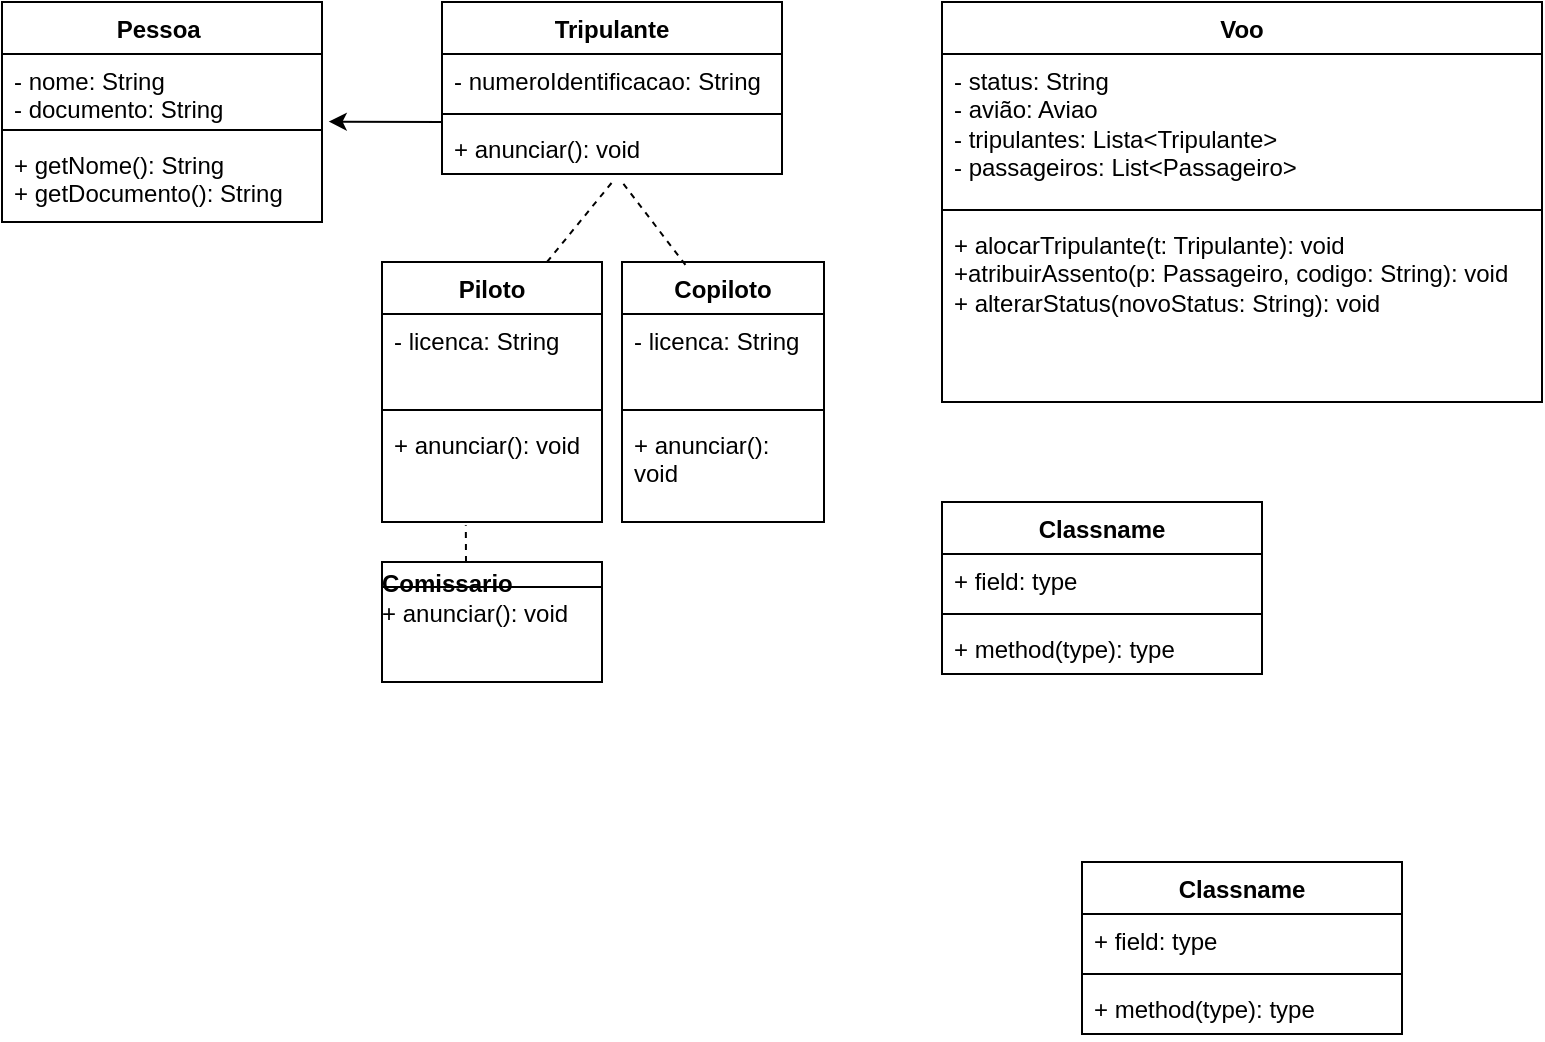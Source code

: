 <mxfile version="28.2.8">
  <diagram name="Página-1" id="MyFSVmAhdw2FAV-8SNYU">
    <mxGraphModel dx="597" dy="363" grid="1" gridSize="10" guides="1" tooltips="1" connect="1" arrows="1" fold="1" page="1" pageScale="1" pageWidth="827" pageHeight="1169" math="0" shadow="0">
      <root>
        <mxCell id="0" />
        <mxCell id="1" parent="0" />
        <mxCell id="O5UL9J-PGg51iqn4pIcP-1" value="Pessoa&amp;nbsp;" style="swimlane;fontStyle=1;align=center;verticalAlign=top;childLayout=stackLayout;horizontal=1;startSize=26;horizontalStack=0;resizeParent=1;resizeParentMax=0;resizeLast=0;collapsible=1;marginBottom=0;whiteSpace=wrap;html=1;" parent="1" vertex="1">
          <mxGeometry x="20" y="30" width="160" height="110" as="geometry" />
        </mxCell>
        <mxCell id="O5UL9J-PGg51iqn4pIcP-2" value="- nome: String&amp;nbsp;&lt;div&gt;- documento: String&amp;nbsp;&lt;/div&gt;" style="text;strokeColor=none;fillColor=none;align=left;verticalAlign=top;spacingLeft=4;spacingRight=4;overflow=hidden;rotatable=0;points=[[0,0.5],[1,0.5]];portConstraint=eastwest;whiteSpace=wrap;html=1;" parent="O5UL9J-PGg51iqn4pIcP-1" vertex="1">
          <mxGeometry y="26" width="160" height="34" as="geometry" />
        </mxCell>
        <mxCell id="O5UL9J-PGg51iqn4pIcP-3" value="" style="line;strokeWidth=1;fillColor=none;align=left;verticalAlign=middle;spacingTop=-1;spacingLeft=3;spacingRight=3;rotatable=0;labelPosition=right;points=[];portConstraint=eastwest;strokeColor=inherit;" parent="O5UL9J-PGg51iqn4pIcP-1" vertex="1">
          <mxGeometry y="60" width="160" height="8" as="geometry" />
        </mxCell>
        <mxCell id="O5UL9J-PGg51iqn4pIcP-4" value="+ getNome(): String&amp;nbsp;&lt;div&gt;+ getDocumento(): String&lt;/div&gt;" style="text;strokeColor=none;fillColor=none;align=left;verticalAlign=top;spacingLeft=4;spacingRight=4;overflow=hidden;rotatable=0;points=[[0,0.5],[1,0.5]];portConstraint=eastwest;whiteSpace=wrap;html=1;" parent="O5UL9J-PGg51iqn4pIcP-1" vertex="1">
          <mxGeometry y="68" width="160" height="42" as="geometry" />
        </mxCell>
        <mxCell id="O5UL9J-PGg51iqn4pIcP-5" value="Tripulante" style="swimlane;fontStyle=1;align=center;verticalAlign=top;childLayout=stackLayout;horizontal=1;startSize=26;horizontalStack=0;resizeParent=1;resizeParentMax=0;resizeLast=0;collapsible=1;marginBottom=0;whiteSpace=wrap;html=1;" parent="1" vertex="1">
          <mxGeometry x="240" y="30" width="170" height="86" as="geometry" />
        </mxCell>
        <mxCell id="O5UL9J-PGg51iqn4pIcP-6" value="- numeroIdentificacao: String" style="text;strokeColor=none;fillColor=none;align=left;verticalAlign=top;spacingLeft=4;spacingRight=4;overflow=hidden;rotatable=0;points=[[0,0.5],[1,0.5]];portConstraint=eastwest;whiteSpace=wrap;html=1;" parent="O5UL9J-PGg51iqn4pIcP-5" vertex="1">
          <mxGeometry y="26" width="170" height="26" as="geometry" />
        </mxCell>
        <mxCell id="O5UL9J-PGg51iqn4pIcP-7" value="" style="line;strokeWidth=1;fillColor=none;align=left;verticalAlign=middle;spacingTop=-1;spacingLeft=3;spacingRight=3;rotatable=0;labelPosition=right;points=[];portConstraint=eastwest;strokeColor=inherit;" parent="O5UL9J-PGg51iqn4pIcP-5" vertex="1">
          <mxGeometry y="52" width="170" height="8" as="geometry" />
        </mxCell>
        <mxCell id="O5UL9J-PGg51iqn4pIcP-8" value="+ anunciar(): void" style="text;strokeColor=none;fillColor=none;align=left;verticalAlign=top;spacingLeft=4;spacingRight=4;overflow=hidden;rotatable=0;points=[[0,0.5],[1,0.5]];portConstraint=eastwest;whiteSpace=wrap;html=1;" parent="O5UL9J-PGg51iqn4pIcP-5" vertex="1">
          <mxGeometry y="60" width="170" height="26" as="geometry" />
        </mxCell>
        <mxCell id="O5UL9J-PGg51iqn4pIcP-14" value="" style="endArrow=classic;html=1;rounded=0;entryX=1.021;entryY=0.994;entryDx=0;entryDy=0;entryPerimeter=0;exitX=0;exitY=0;exitDx=0;exitDy=0;exitPerimeter=0;" parent="1" source="O5UL9J-PGg51iqn4pIcP-8" target="O5UL9J-PGg51iqn4pIcP-2" edge="1">
          <mxGeometry width="50" height="50" relative="1" as="geometry">
            <mxPoint x="190" y="110" as="sourcePoint" />
            <mxPoint x="240" y="60" as="targetPoint" />
          </mxGeometry>
        </mxCell>
        <mxCell id="O5UL9J-PGg51iqn4pIcP-15" value="Piloto" style="swimlane;fontStyle=1;align=center;verticalAlign=top;childLayout=stackLayout;horizontal=1;startSize=26;horizontalStack=0;resizeParent=1;resizeParentMax=0;resizeLast=0;collapsible=1;marginBottom=0;whiteSpace=wrap;html=1;" parent="1" vertex="1">
          <mxGeometry x="210" y="160" width="110" height="130" as="geometry" />
        </mxCell>
        <mxCell id="O5UL9J-PGg51iqn4pIcP-16" value="- licenca: String" style="text;strokeColor=none;fillColor=none;align=left;verticalAlign=top;spacingLeft=4;spacingRight=4;overflow=hidden;rotatable=0;points=[[0,0.5],[1,0.5]];portConstraint=eastwest;whiteSpace=wrap;html=1;" parent="O5UL9J-PGg51iqn4pIcP-15" vertex="1">
          <mxGeometry y="26" width="110" height="44" as="geometry" />
        </mxCell>
        <mxCell id="O5UL9J-PGg51iqn4pIcP-17" value="" style="line;strokeWidth=1;fillColor=none;align=left;verticalAlign=middle;spacingTop=-1;spacingLeft=3;spacingRight=3;rotatable=0;labelPosition=right;points=[];portConstraint=eastwest;strokeColor=inherit;" parent="O5UL9J-PGg51iqn4pIcP-15" vertex="1">
          <mxGeometry y="70" width="110" height="8" as="geometry" />
        </mxCell>
        <mxCell id="O5UL9J-PGg51iqn4pIcP-18" value="+ anunciar(): void" style="text;strokeColor=none;fillColor=none;align=left;verticalAlign=top;spacingLeft=4;spacingRight=4;overflow=hidden;rotatable=0;points=[[0,0.5],[1,0.5]];portConstraint=eastwest;whiteSpace=wrap;html=1;" parent="O5UL9J-PGg51iqn4pIcP-15" vertex="1">
          <mxGeometry y="78" width="110" height="52" as="geometry" />
        </mxCell>
        <mxCell id="O5UL9J-PGg51iqn4pIcP-27" value="Copiloto" style="swimlane;fontStyle=1;align=center;verticalAlign=top;childLayout=stackLayout;horizontal=1;startSize=26;horizontalStack=0;resizeParent=1;resizeParentMax=0;resizeLast=0;collapsible=1;marginBottom=0;whiteSpace=wrap;html=1;" parent="1" vertex="1">
          <mxGeometry x="330" y="160" width="101" height="130" as="geometry" />
        </mxCell>
        <mxCell id="O5UL9J-PGg51iqn4pIcP-28" value="- licenca: String" style="text;strokeColor=none;fillColor=none;align=left;verticalAlign=top;spacingLeft=4;spacingRight=4;overflow=hidden;rotatable=0;points=[[0,0.5],[1,0.5]];portConstraint=eastwest;whiteSpace=wrap;html=1;" parent="O5UL9J-PGg51iqn4pIcP-27" vertex="1">
          <mxGeometry y="26" width="101" height="44" as="geometry" />
        </mxCell>
        <mxCell id="O5UL9J-PGg51iqn4pIcP-29" value="" style="line;strokeWidth=1;fillColor=none;align=left;verticalAlign=middle;spacingTop=-1;spacingLeft=3;spacingRight=3;rotatable=0;labelPosition=right;points=[];portConstraint=eastwest;strokeColor=inherit;" parent="O5UL9J-PGg51iqn4pIcP-27" vertex="1">
          <mxGeometry y="70" width="101" height="8" as="geometry" />
        </mxCell>
        <mxCell id="O5UL9J-PGg51iqn4pIcP-30" value="+ anunciar(): void" style="text;strokeColor=none;fillColor=none;align=left;verticalAlign=top;spacingLeft=4;spacingRight=4;overflow=hidden;rotatable=0;points=[[0,0.5],[1,0.5]];portConstraint=eastwest;whiteSpace=wrap;html=1;" parent="O5UL9J-PGg51iqn4pIcP-27" vertex="1">
          <mxGeometry y="78" width="101" height="52" as="geometry" />
        </mxCell>
        <mxCell id="axmRc_uEPYWM6h47TTXh-1" value="" style="endArrow=none;dashed=1;html=1;rounded=0;entryX=0.5;entryY=1.162;entryDx=0;entryDy=0;entryPerimeter=0;exitX=0.75;exitY=0;exitDx=0;exitDy=0;" edge="1" parent="1" source="O5UL9J-PGg51iqn4pIcP-15" target="O5UL9J-PGg51iqn4pIcP-8">
          <mxGeometry width="50" height="50" relative="1" as="geometry">
            <mxPoint x="260" y="170" as="sourcePoint" />
            <mxPoint x="310" y="120" as="targetPoint" />
          </mxGeometry>
        </mxCell>
        <mxCell id="axmRc_uEPYWM6h47TTXh-2" value="" style="endArrow=none;dashed=1;html=1;rounded=0;exitX=0.314;exitY=0.011;exitDx=0;exitDy=0;exitPerimeter=0;" edge="1" parent="1" source="O5UL9J-PGg51iqn4pIcP-27">
          <mxGeometry width="50" height="50" relative="1" as="geometry">
            <mxPoint x="330" y="170" as="sourcePoint" />
            <mxPoint x="330" y="120" as="targetPoint" />
          </mxGeometry>
        </mxCell>
        <mxCell id="axmRc_uEPYWM6h47TTXh-9" value="&lt;p style=&quot;margin:0px;margin-top:4px;text-align:center;&quot;&gt;&lt;/p&gt;&lt;div style=&quot;height:2px;&quot;&gt;&lt;b&gt;Comissario&lt;/b&gt;&lt;/div&gt;&lt;hr size=&quot;1&quot; style=&quot;border-style:solid;&quot;&gt;&lt;div style=&quot;height:2px;&quot;&gt;+ anunciar(): void&lt;/div&gt;" style="verticalAlign=top;align=left;overflow=fill;html=1;whiteSpace=wrap;" vertex="1" parent="1">
          <mxGeometry x="210" y="310" width="110" height="60" as="geometry" />
        </mxCell>
        <mxCell id="axmRc_uEPYWM6h47TTXh-12" value="" style="endArrow=none;dashed=1;html=1;rounded=0;entryX=0.381;entryY=1.031;entryDx=0;entryDy=0;entryPerimeter=0;" edge="1" parent="1" target="O5UL9J-PGg51iqn4pIcP-18">
          <mxGeometry width="50" height="50" relative="1" as="geometry">
            <mxPoint x="252" y="310" as="sourcePoint" />
            <mxPoint x="250" y="300" as="targetPoint" />
          </mxGeometry>
        </mxCell>
        <mxCell id="axmRc_uEPYWM6h47TTXh-13" value="Voo" style="swimlane;fontStyle=1;align=center;verticalAlign=top;childLayout=stackLayout;horizontal=1;startSize=26;horizontalStack=0;resizeParent=1;resizeParentMax=0;resizeLast=0;collapsible=1;marginBottom=0;whiteSpace=wrap;html=1;" vertex="1" parent="1">
          <mxGeometry x="490" y="30" width="300" height="200" as="geometry" />
        </mxCell>
        <mxCell id="axmRc_uEPYWM6h47TTXh-14" value="- status: String&amp;nbsp;&lt;div&gt;- avião: Aviao&lt;/div&gt;&lt;div&gt;- tripulantes: Lista&amp;lt;Tripulante&amp;gt;&lt;/div&gt;&lt;div&gt;- passageiros: List&amp;lt;Passageiro&amp;gt;&lt;/div&gt;&lt;div&gt;&lt;br&gt;&lt;/div&gt;" style="text;strokeColor=none;fillColor=none;align=left;verticalAlign=top;spacingLeft=4;spacingRight=4;overflow=hidden;rotatable=0;points=[[0,0.5],[1,0.5]];portConstraint=eastwest;whiteSpace=wrap;html=1;" vertex="1" parent="axmRc_uEPYWM6h47TTXh-13">
          <mxGeometry y="26" width="300" height="74" as="geometry" />
        </mxCell>
        <mxCell id="axmRc_uEPYWM6h47TTXh-15" value="" style="line;strokeWidth=1;fillColor=none;align=left;verticalAlign=middle;spacingTop=-1;spacingLeft=3;spacingRight=3;rotatable=0;labelPosition=right;points=[];portConstraint=eastwest;strokeColor=inherit;" vertex="1" parent="axmRc_uEPYWM6h47TTXh-13">
          <mxGeometry y="100" width="300" height="8" as="geometry" />
        </mxCell>
        <mxCell id="axmRc_uEPYWM6h47TTXh-16" value="+ alocarTripulante(t: Tripulante): void&lt;div&gt;+atribuirAssento(p: Passageiro, codigo: String): void&amp;nbsp;&lt;/div&gt;&lt;div&gt;+ alterarStatus(novoStatus: String): void&lt;/div&gt;" style="text;strokeColor=none;fillColor=none;align=left;verticalAlign=top;spacingLeft=4;spacingRight=4;overflow=hidden;rotatable=0;points=[[0,0.5],[1,0.5]];portConstraint=eastwest;whiteSpace=wrap;html=1;" vertex="1" parent="axmRc_uEPYWM6h47TTXh-13">
          <mxGeometry y="108" width="300" height="92" as="geometry" />
        </mxCell>
        <mxCell id="axmRc_uEPYWM6h47TTXh-29" value="Classname" style="swimlane;fontStyle=1;align=center;verticalAlign=top;childLayout=stackLayout;horizontal=1;startSize=26;horizontalStack=0;resizeParent=1;resizeParentMax=0;resizeLast=0;collapsible=1;marginBottom=0;whiteSpace=wrap;html=1;" vertex="1" parent="1">
          <mxGeometry x="560" y="460" width="160" height="86" as="geometry" />
        </mxCell>
        <mxCell id="axmRc_uEPYWM6h47TTXh-30" value="+ field: type" style="text;strokeColor=none;fillColor=none;align=left;verticalAlign=top;spacingLeft=4;spacingRight=4;overflow=hidden;rotatable=0;points=[[0,0.5],[1,0.5]];portConstraint=eastwest;whiteSpace=wrap;html=1;" vertex="1" parent="axmRc_uEPYWM6h47TTXh-29">
          <mxGeometry y="26" width="160" height="26" as="geometry" />
        </mxCell>
        <mxCell id="axmRc_uEPYWM6h47TTXh-31" value="" style="line;strokeWidth=1;fillColor=none;align=left;verticalAlign=middle;spacingTop=-1;spacingLeft=3;spacingRight=3;rotatable=0;labelPosition=right;points=[];portConstraint=eastwest;strokeColor=inherit;" vertex="1" parent="axmRc_uEPYWM6h47TTXh-29">
          <mxGeometry y="52" width="160" height="8" as="geometry" />
        </mxCell>
        <mxCell id="axmRc_uEPYWM6h47TTXh-32" value="+ method(type): type" style="text;strokeColor=none;fillColor=none;align=left;verticalAlign=top;spacingLeft=4;spacingRight=4;overflow=hidden;rotatable=0;points=[[0,0.5],[1,0.5]];portConstraint=eastwest;whiteSpace=wrap;html=1;" vertex="1" parent="axmRc_uEPYWM6h47TTXh-29">
          <mxGeometry y="60" width="160" height="26" as="geometry" />
        </mxCell>
        <mxCell id="axmRc_uEPYWM6h47TTXh-33" value="Classname" style="swimlane;fontStyle=1;align=center;verticalAlign=top;childLayout=stackLayout;horizontal=1;startSize=26;horizontalStack=0;resizeParent=1;resizeParentMax=0;resizeLast=0;collapsible=1;marginBottom=0;whiteSpace=wrap;html=1;" vertex="1" parent="1">
          <mxGeometry x="490" y="280" width="160" height="86" as="geometry" />
        </mxCell>
        <mxCell id="axmRc_uEPYWM6h47TTXh-34" value="+ field: type" style="text;strokeColor=none;fillColor=none;align=left;verticalAlign=top;spacingLeft=4;spacingRight=4;overflow=hidden;rotatable=0;points=[[0,0.5],[1,0.5]];portConstraint=eastwest;whiteSpace=wrap;html=1;" vertex="1" parent="axmRc_uEPYWM6h47TTXh-33">
          <mxGeometry y="26" width="160" height="26" as="geometry" />
        </mxCell>
        <mxCell id="axmRc_uEPYWM6h47TTXh-35" value="" style="line;strokeWidth=1;fillColor=none;align=left;verticalAlign=middle;spacingTop=-1;spacingLeft=3;spacingRight=3;rotatable=0;labelPosition=right;points=[];portConstraint=eastwest;strokeColor=inherit;" vertex="1" parent="axmRc_uEPYWM6h47TTXh-33">
          <mxGeometry y="52" width="160" height="8" as="geometry" />
        </mxCell>
        <mxCell id="axmRc_uEPYWM6h47TTXh-36" value="+ method(type): type" style="text;strokeColor=none;fillColor=none;align=left;verticalAlign=top;spacingLeft=4;spacingRight=4;overflow=hidden;rotatable=0;points=[[0,0.5],[1,0.5]];portConstraint=eastwest;whiteSpace=wrap;html=1;" vertex="1" parent="axmRc_uEPYWM6h47TTXh-33">
          <mxGeometry y="60" width="160" height="26" as="geometry" />
        </mxCell>
      </root>
    </mxGraphModel>
  </diagram>
</mxfile>
